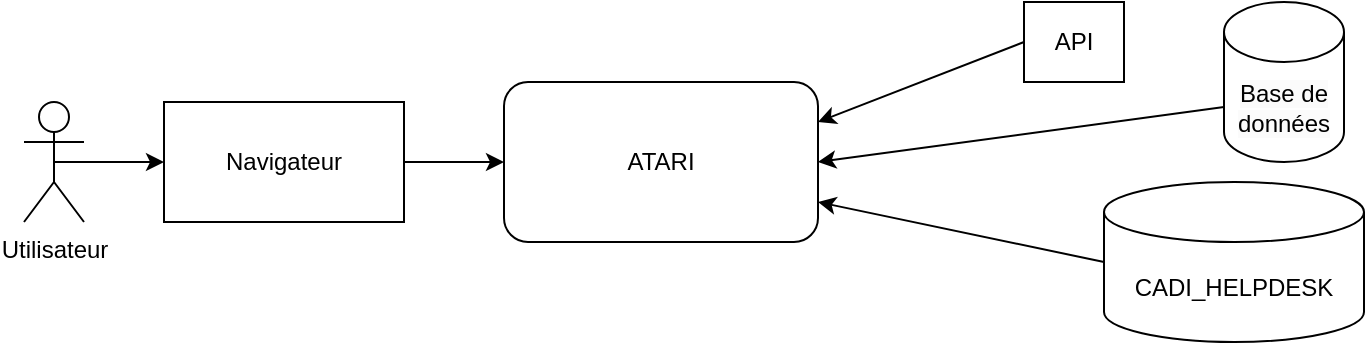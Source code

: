 <mxfile version="21.2.8" type="device">
  <diagram name="Page-1" id="-u3IOmA09Vy1JAzBb29e">
    <mxGraphModel dx="1434" dy="963" grid="1" gridSize="10" guides="1" tooltips="1" connect="1" arrows="1" fold="1" page="1" pageScale="1" pageWidth="850" pageHeight="1100" math="0" shadow="0">
      <root>
        <mxCell id="0" />
        <mxCell id="1" parent="0" />
        <mxCell id="e8fu_NPrllDapIMYngZS-1" value="ATARI" style="rounded=1;whiteSpace=wrap;html=1;" vertex="1" parent="1">
          <mxGeometry x="320" y="320" width="157" height="80" as="geometry" />
        </mxCell>
        <mxCell id="e8fu_NPrllDapIMYngZS-3" value="API" style="rounded=0;whiteSpace=wrap;html=1;" vertex="1" parent="1">
          <mxGeometry x="580" y="280" width="50" height="40" as="geometry" />
        </mxCell>
        <mxCell id="e8fu_NPrllDapIMYngZS-6" value="&lt;span style=&quot;color: rgb(0, 0, 0); font-family: Helvetica; font-size: 12px; font-style: normal; font-variant-ligatures: normal; font-variant-caps: normal; font-weight: 400; letter-spacing: normal; orphans: 2; text-align: center; text-indent: 0px; text-transform: none; widows: 2; word-spacing: 0px; -webkit-text-stroke-width: 0px; background-color: rgb(251, 251, 251); text-decoration-thickness: initial; text-decoration-style: initial; text-decoration-color: initial; float: none; display: inline !important;&quot;&gt;Base de données&lt;/span&gt;" style="shape=cylinder3;whiteSpace=wrap;html=1;boundedLbl=1;backgroundOutline=1;size=15;" vertex="1" parent="1">
          <mxGeometry x="680" y="280" width="60" height="80" as="geometry" />
        </mxCell>
        <mxCell id="e8fu_NPrllDapIMYngZS-7" value="CADI_HELPDESK" style="shape=cylinder3;whiteSpace=wrap;html=1;boundedLbl=1;backgroundOutline=1;size=15;" vertex="1" parent="1">
          <mxGeometry x="620" y="370" width="130" height="80" as="geometry" />
        </mxCell>
        <mxCell id="e8fu_NPrllDapIMYngZS-13" value="Utilisateur" style="shape=umlActor;verticalLabelPosition=bottom;verticalAlign=top;html=1;" vertex="1" parent="1">
          <mxGeometry x="80" y="330" width="30" height="60" as="geometry" />
        </mxCell>
        <mxCell id="e8fu_NPrllDapIMYngZS-14" value="" style="endArrow=classic;html=1;rounded=0;exitX=0.5;exitY=0.5;exitDx=0;exitDy=0;exitPerimeter=0;" edge="1" parent="1" source="e8fu_NPrllDapIMYngZS-13" target="e8fu_NPrllDapIMYngZS-18">
          <mxGeometry width="50" height="50" relative="1" as="geometry">
            <mxPoint x="200" y="359" as="sourcePoint" />
            <mxPoint x="220" y="360" as="targetPoint" />
          </mxGeometry>
        </mxCell>
        <mxCell id="e8fu_NPrllDapIMYngZS-15" value="" style="endArrow=classic;html=1;rounded=0;entryX=1;entryY=0.75;entryDx=0;entryDy=0;exitX=0;exitY=0.5;exitDx=0;exitDy=0;exitPerimeter=0;" edge="1" parent="1" source="e8fu_NPrllDapIMYngZS-7" target="e8fu_NPrllDapIMYngZS-1">
          <mxGeometry width="50" height="50" relative="1" as="geometry">
            <mxPoint x="170" y="510" as="sourcePoint" />
            <mxPoint x="220" y="460" as="targetPoint" />
          </mxGeometry>
        </mxCell>
        <mxCell id="e8fu_NPrllDapIMYngZS-16" value="" style="endArrow=classic;html=1;rounded=0;entryX=1;entryY=0.5;entryDx=0;entryDy=0;exitX=0;exitY=0;exitDx=0;exitDy=52.5;exitPerimeter=0;" edge="1" parent="1" source="e8fu_NPrllDapIMYngZS-6" target="e8fu_NPrllDapIMYngZS-1">
          <mxGeometry width="50" height="50" relative="1" as="geometry">
            <mxPoint x="610" y="430" as="sourcePoint" />
            <mxPoint x="487" y="390" as="targetPoint" />
          </mxGeometry>
        </mxCell>
        <mxCell id="e8fu_NPrllDapIMYngZS-17" value="" style="endArrow=classic;html=1;rounded=0;entryX=1;entryY=0.25;entryDx=0;entryDy=0;exitX=0;exitY=0.5;exitDx=0;exitDy=0;" edge="1" parent="1" source="e8fu_NPrllDapIMYngZS-3" target="e8fu_NPrllDapIMYngZS-1">
          <mxGeometry width="50" height="50" relative="1" as="geometry">
            <mxPoint x="640" y="320" as="sourcePoint" />
            <mxPoint x="477" y="347" as="targetPoint" />
          </mxGeometry>
        </mxCell>
        <mxCell id="e8fu_NPrllDapIMYngZS-18" value="Navigateur" style="rounded=0;whiteSpace=wrap;html=1;" vertex="1" parent="1">
          <mxGeometry x="150" y="330" width="120" height="60" as="geometry" />
        </mxCell>
        <mxCell id="e8fu_NPrllDapIMYngZS-19" value="" style="endArrow=classic;html=1;rounded=0;exitX=1;exitY=0.5;exitDx=0;exitDy=0;entryX=0;entryY=0.5;entryDx=0;entryDy=0;" edge="1" parent="1" source="e8fu_NPrllDapIMYngZS-18" target="e8fu_NPrllDapIMYngZS-1">
          <mxGeometry width="50" height="50" relative="1" as="geometry">
            <mxPoint x="275" y="359.5" as="sourcePoint" />
            <mxPoint x="300" y="380" as="targetPoint" />
          </mxGeometry>
        </mxCell>
      </root>
    </mxGraphModel>
  </diagram>
</mxfile>
